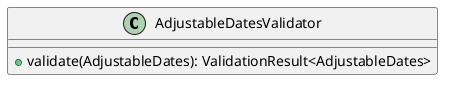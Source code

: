 @startuml

    class AdjustableDatesValidator [[AdjustableDatesValidator.html]] {
        +validate(AdjustableDates): ValidationResult<AdjustableDates>
    }

@enduml
